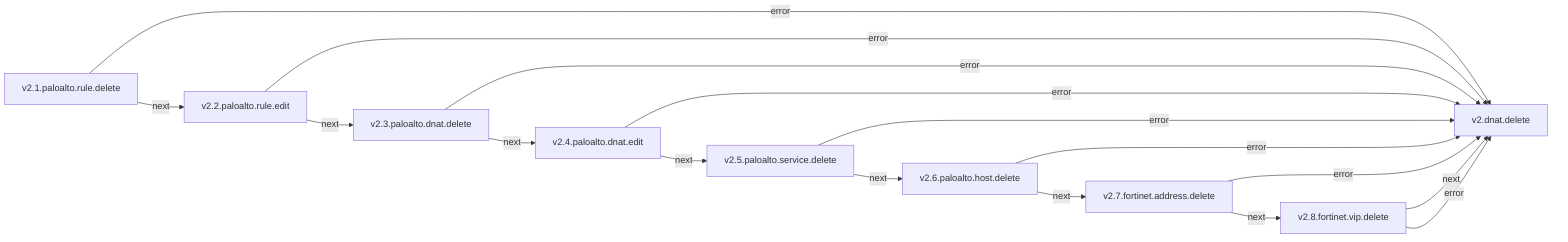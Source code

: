 graph LR
  v2.1.paloalto.rule.delete -->|next| v2.2.paloalto.rule.edit
  v2.1.paloalto.rule.delete -->|error| v2.dnat.delete
  v2.2.paloalto.rule.edit -->|next| v2.3.paloalto.dnat.delete
  v2.2.paloalto.rule.edit -->|error| v2.dnat.delete
  v2.3.paloalto.dnat.delete -->|next| v2.4.paloalto.dnat.edit
  v2.3.paloalto.dnat.delete -->|error| v2.dnat.delete
  v2.4.paloalto.dnat.edit -->|next| v2.5.paloalto.service.delete
  v2.4.paloalto.dnat.edit -->|error| v2.dnat.delete
  v2.5.paloalto.service.delete -->|next| v2.6.paloalto.host.delete
  v2.5.paloalto.service.delete -->|error| v2.dnat.delete
  v2.6.paloalto.host.delete -->|next| v2.7.fortinet.address.delete
  v2.6.paloalto.host.delete -->|error| v2.dnat.delete
  v2.7.fortinet.address.delete -->|next| v2.8.fortinet.vip.delete
  v2.7.fortinet.address.delete -->|error| v2.dnat.delete
  v2.8.fortinet.vip.delete -->|next| v2.dnat.delete
  v2.8.fortinet.vip.delete -->|error| v2.dnat.delete